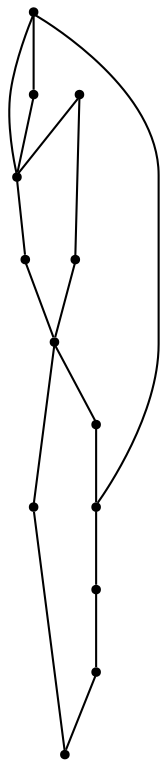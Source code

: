 graph {
  node [shape=point,comment="{\"directed\":false,\"doi\":\"10.1007/978-3-030-68766-3_19\",\"figure\":\"8 (2)\"}"]

  v0 [pos="1178.7544595588777,458.27089561722664"]
  v1 [pos="1144.0301600108241,458.27089561722664"]
  v2 [pos="1144.0301600108241,284.49745287528367"]
  v3 [pos="1109.310057298339,284.49745287528367"]
  v4 [pos="1109.310057298339,319.24924182736214"]
  v5 [pos="1109.310057298339,354.0035742849758"]
  v6 [pos="1109.310057298339,388.7626122278296"]
  v7 [pos="1109.310057298339,423.5178349123806"]
  v8 [pos="1074.552437419412,284.49745287528367"]
  v9 [pos="1074.552437419412,423.5178349123806"]
  v10 [pos="1074.552437419412,458.27089561722664"]
  v11 [pos="1074.552437419412,493.02789875565225"]
  v12 [pos="1039.8009856170015,527.579005121004"]

  v0 -- v12 [id="-1",pos="1178.7544595588777,458.27089561722664 1178.787843478169,527.610242548358 1178.787843478169,527.610242548358 1178.787843478169,527.610242548358 1039.8009856170015,527.579005121004 1039.8009856170015,527.579005121004 1039.8009856170015,527.579005121004"]
  v12 -- v3 [id="-2",pos="1039.8009856170015,527.579005121004 1039.7657576335969,249.91105537063117 1039.7657576335969,249.91105537063117 1039.7657576335969,249.91105537063117 1109.2768005558828,249.91105537063117 1109.2768005558828,249.91105537063117 1109.2768005558828,249.91105537063117 1109.310057298339,284.49745287528367 1109.310057298339,284.49745287528367 1109.310057298339,284.49745287528367"]
  v10 -- v11 [id="-3",pos="1074.552437419412,458.27089561722664 1074.552437419412,493.02789875565225 1074.552437419412,493.02789875565225 1074.552437419412,493.02789875565225"]
  v11 -- v1 [id="-4",pos="1074.552437419412,493.02789875565225 1144.0281251814579,492.9926712039898 1144.0281251814579,492.9926712039898 1144.0281251814579,492.9926712039898 1144.0301600108241,458.27089561722664 1144.0301600108241,458.27089561722664 1144.0301600108241,458.27089561722664"]
  v10 -- v1 [id="-5",pos="1074.552437419412,458.27089561722664 1144.0301600108241,458.27089561722664 1144.0301600108241,458.27089561722664 1144.0301600108241,458.27089561722664"]
  v3 -- v8 [id="-6",pos="1109.310057298339,284.49745287528367 1074.552437419412,284.49745287528367 1074.552437419412,284.49745287528367 1074.552437419412,284.49745287528367"]
  v7 -- v6 [id="-7",pos="1109.310057298339,423.5178349123806 1109.310057298339,388.7626122278296 1109.310057298339,388.7626122278296 1109.310057298339,388.7626122278296"]
  v6 -- v5 [id="-8",pos="1109.310057298339,388.7626122278296 1109.310057298339,354.0035742849758 1109.310057298339,354.0035742849758 1109.310057298339,354.0035742849758"]
  v4 -- v5 [id="-9",pos="1109.310057298339,319.24924182736214 1109.310057298339,354.0035742849758 1109.310057298339,354.0035742849758 1109.310057298339,354.0035742849758"]
  v3 -- v4 [id="-10",pos="1109.310057298339,284.49745287528367 1109.310057298339,319.24924182736214 1109.310057298339,319.24924182736214 1109.310057298339,319.24924182736214"]
  v8 -- v9 [id="-11",pos="1074.552437419412,284.49745287528367 1074.552437419412,423.5178349123806 1074.552437419412,423.5178349123806 1074.552437419412,423.5178349123806"]
  v10 -- v9 [id="-12",pos="1074.552437419412,458.27089561722664 1074.552437419412,423.5178349123806 1074.552437419412,423.5178349123806 1074.552437419412,423.5178349123806"]
  v2 -- v3 [id="-13",pos="1144.0301600108241,284.49745287528367 1109.310057298339,284.49745287528367 1109.310057298339,284.49745287528367 1109.310057298339,284.49745287528367"]
  v9 -- v7 [id="-14",pos="1074.552437419412,423.5178349123806 1109.310057298339,423.5178349123806 1109.310057298339,423.5178349123806 1109.310057298339,423.5178349123806"]
  v1 -- v2 [id="-15",pos="1144.0301600108241,458.27089561722664 1144.0301600108241,284.49745287528367 1144.0301600108241,284.49745287528367 1144.0301600108241,284.49745287528367"]
  v0 -- v1 [id="-16",pos="1178.7544595588777,458.27089561722664 1144.0301600108241,458.27089561722664 1144.0301600108241,458.27089561722664 1144.0301600108241,458.27089561722664"]
}